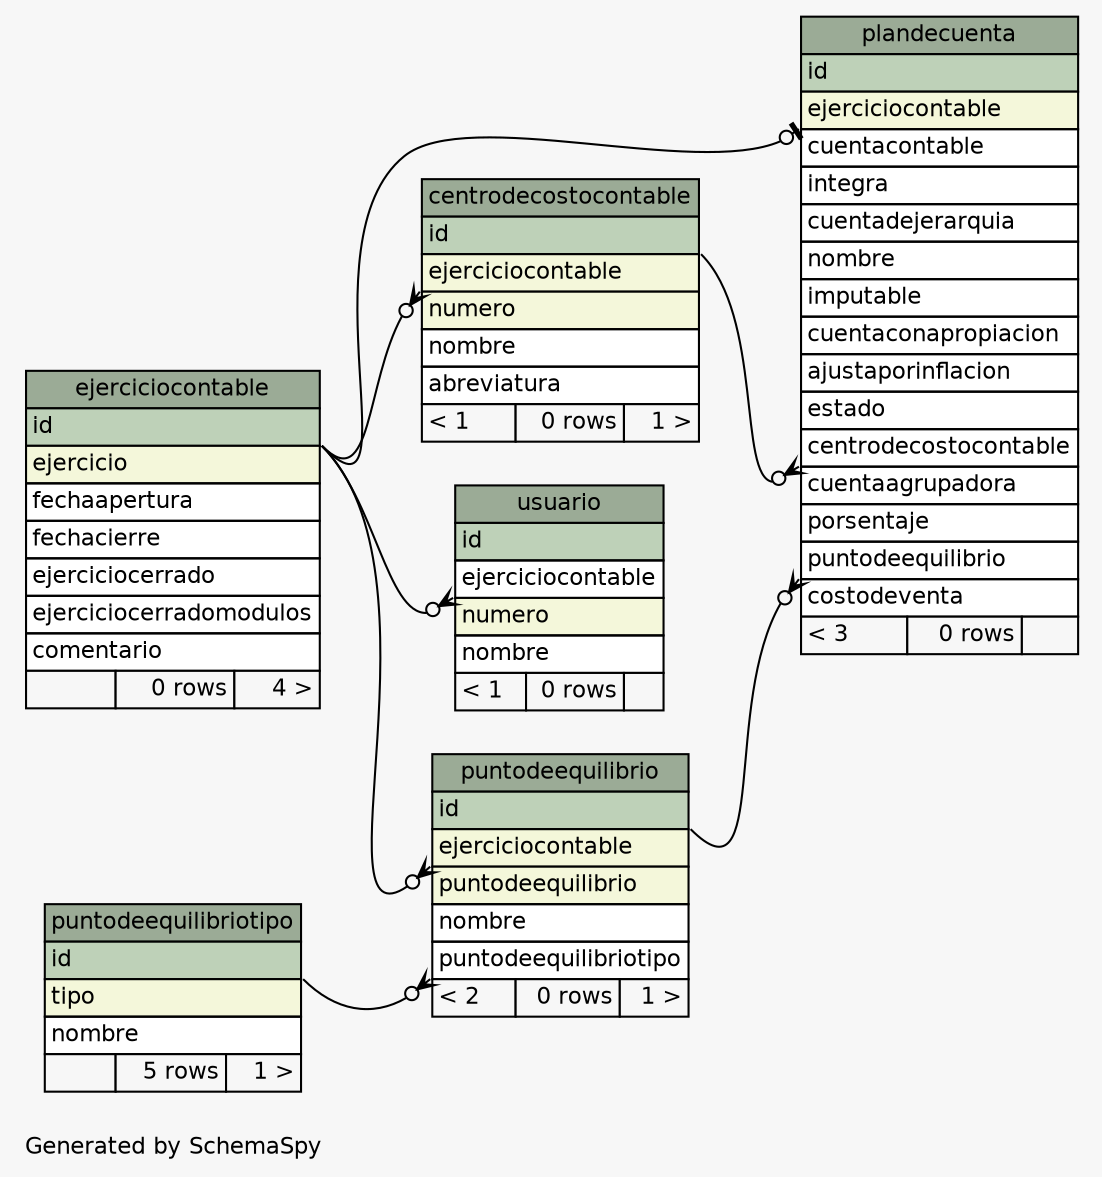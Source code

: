 // dot 2.2.1 on Windows 10 10.0
// SchemaSpy rev 590
digraph "largeRelationshipsDiagram" {
  graph [
    rankdir="RL"
    bgcolor="#f7f7f7"
    label="\nGenerated by SchemaSpy"
    labeljust="l"
    nodesep="0.18"
    ranksep="0.46"
    fontname="Helvetica"
    fontsize="11"
  ];
  node [
    fontname="Helvetica"
    fontsize="11"
    shape="plaintext"
  ];
  edge [
    arrowsize="0.8"
  ];
  "centrodecostocontable" [
    label=<
    <TABLE BORDER="0" CELLBORDER="1" CELLSPACING="0" BGCOLOR="#ffffff">
      <TR><TD COLSPAN="3" BGCOLOR="#9bab96" ALIGN="CENTER">centrodecostocontable</TD></TR>
      <TR><TD PORT="id" COLSPAN="3" BGCOLOR="#bed1b8" ALIGN="LEFT">id</TD></TR>
      <TR><TD PORT="ejerciciocontable" COLSPAN="3" BGCOLOR="#f4f7da" ALIGN="LEFT">ejerciciocontable</TD></TR>
      <TR><TD PORT="numero" COLSPAN="3" BGCOLOR="#f4f7da" ALIGN="LEFT">numero</TD></TR>
      <TR><TD PORT="nombre" COLSPAN="3" ALIGN="LEFT">nombre</TD></TR>
      <TR><TD PORT="abreviatura" COLSPAN="3" ALIGN="LEFT">abreviatura</TD></TR>
      <TR><TD ALIGN="LEFT" BGCOLOR="#f7f7f7">&lt; 1</TD><TD ALIGN="RIGHT" BGCOLOR="#f7f7f7">0 rows</TD><TD ALIGN="RIGHT" BGCOLOR="#f7f7f7">1 &gt;</TD></TR>
    </TABLE>>
    URL="tables/centrodecostocontable.html"
    tooltip="centrodecostocontable"
  ];
  "ejerciciocontable" [
    label=<
    <TABLE BORDER="0" CELLBORDER="1" CELLSPACING="0" BGCOLOR="#ffffff">
      <TR><TD COLSPAN="3" BGCOLOR="#9bab96" ALIGN="CENTER">ejerciciocontable</TD></TR>
      <TR><TD PORT="id" COLSPAN="3" BGCOLOR="#bed1b8" ALIGN="LEFT">id</TD></TR>
      <TR><TD PORT="ejercicio" COLSPAN="3" BGCOLOR="#f4f7da" ALIGN="LEFT">ejercicio</TD></TR>
      <TR><TD PORT="fechaapertura" COLSPAN="3" ALIGN="LEFT">fechaapertura</TD></TR>
      <TR><TD PORT="fechacierre" COLSPAN="3" ALIGN="LEFT">fechacierre</TD></TR>
      <TR><TD PORT="ejerciciocerrado" COLSPAN="3" ALIGN="LEFT">ejerciciocerrado</TD></TR>
      <TR><TD PORT="ejerciciocerradomodulos" COLSPAN="3" ALIGN="LEFT">ejerciciocerradomodulos</TD></TR>
      <TR><TD PORT="comentario" COLSPAN="3" ALIGN="LEFT">comentario</TD></TR>
      <TR><TD ALIGN="LEFT" BGCOLOR="#f7f7f7">  </TD><TD ALIGN="RIGHT" BGCOLOR="#f7f7f7">0 rows</TD><TD ALIGN="RIGHT" BGCOLOR="#f7f7f7">4 &gt;</TD></TR>
    </TABLE>>
    URL="tables/ejerciciocontable.html"
    tooltip="ejerciciocontable"
  ];
  "plandecuenta" [
    label=<
    <TABLE BORDER="0" CELLBORDER="1" CELLSPACING="0" BGCOLOR="#ffffff">
      <TR><TD COLSPAN="3" BGCOLOR="#9bab96" ALIGN="CENTER">plandecuenta</TD></TR>
      <TR><TD PORT="id" COLSPAN="3" BGCOLOR="#bed1b8" ALIGN="LEFT">id</TD></TR>
      <TR><TD PORT="ejerciciocontable" COLSPAN="3" BGCOLOR="#f4f7da" ALIGN="LEFT">ejerciciocontable</TD></TR>
      <TR><TD PORT="cuentacontable" COLSPAN="3" ALIGN="LEFT">cuentacontable</TD></TR>
      <TR><TD PORT="integra" COLSPAN="3" ALIGN="LEFT">integra</TD></TR>
      <TR><TD PORT="cuentadejerarquia" COLSPAN="3" ALIGN="LEFT">cuentadejerarquia</TD></TR>
      <TR><TD PORT="nombre" COLSPAN="3" ALIGN="LEFT">nombre</TD></TR>
      <TR><TD PORT="imputable" COLSPAN="3" ALIGN="LEFT">imputable</TD></TR>
      <TR><TD PORT="cuentaconapropiacion" COLSPAN="3" ALIGN="LEFT">cuentaconapropiacion</TD></TR>
      <TR><TD PORT="ajustaporinflacion" COLSPAN="3" ALIGN="LEFT">ajustaporinflacion</TD></TR>
      <TR><TD PORT="estado" COLSPAN="3" ALIGN="LEFT">estado</TD></TR>
      <TR><TD PORT="centrodecostocontable" COLSPAN="3" ALIGN="LEFT">centrodecostocontable</TD></TR>
      <TR><TD PORT="cuentaagrupadora" COLSPAN="3" ALIGN="LEFT">cuentaagrupadora</TD></TR>
      <TR><TD PORT="porsentaje" COLSPAN="3" ALIGN="LEFT">porsentaje</TD></TR>
      <TR><TD PORT="puntodeequilibrio" COLSPAN="3" ALIGN="LEFT">puntodeequilibrio</TD></TR>
      <TR><TD PORT="costodeventa" COLSPAN="3" ALIGN="LEFT">costodeventa</TD></TR>
      <TR><TD ALIGN="LEFT" BGCOLOR="#f7f7f7">&lt; 3</TD><TD ALIGN="RIGHT" BGCOLOR="#f7f7f7">0 rows</TD><TD ALIGN="RIGHT" BGCOLOR="#f7f7f7">  </TD></TR>
    </TABLE>>
    URL="tables/plandecuenta.html"
    tooltip="plandecuenta"
  ];
  "puntodeequilibrio" [
    label=<
    <TABLE BORDER="0" CELLBORDER="1" CELLSPACING="0" BGCOLOR="#ffffff">
      <TR><TD COLSPAN="3" BGCOLOR="#9bab96" ALIGN="CENTER">puntodeequilibrio</TD></TR>
      <TR><TD PORT="id" COLSPAN="3" BGCOLOR="#bed1b8" ALIGN="LEFT">id</TD></TR>
      <TR><TD PORT="ejerciciocontable" COLSPAN="3" BGCOLOR="#f4f7da" ALIGN="LEFT">ejerciciocontable</TD></TR>
      <TR><TD PORT="puntodeequilibrio" COLSPAN="3" BGCOLOR="#f4f7da" ALIGN="LEFT">puntodeequilibrio</TD></TR>
      <TR><TD PORT="nombre" COLSPAN="3" ALIGN="LEFT">nombre</TD></TR>
      <TR><TD PORT="puntodeequilibriotipo" COLSPAN="3" ALIGN="LEFT">puntodeequilibriotipo</TD></TR>
      <TR><TD ALIGN="LEFT" BGCOLOR="#f7f7f7">&lt; 2</TD><TD ALIGN="RIGHT" BGCOLOR="#f7f7f7">0 rows</TD><TD ALIGN="RIGHT" BGCOLOR="#f7f7f7">1 &gt;</TD></TR>
    </TABLE>>
    URL="tables/puntodeequilibrio.html"
    tooltip="puntodeequilibrio"
  ];
  "puntodeequilibriotipo" [
    label=<
    <TABLE BORDER="0" CELLBORDER="1" CELLSPACING="0" BGCOLOR="#ffffff">
      <TR><TD COLSPAN="3" BGCOLOR="#9bab96" ALIGN="CENTER">puntodeequilibriotipo</TD></TR>
      <TR><TD PORT="id" COLSPAN="3" BGCOLOR="#bed1b8" ALIGN="LEFT">id</TD></TR>
      <TR><TD PORT="tipo" COLSPAN="3" BGCOLOR="#f4f7da" ALIGN="LEFT">tipo</TD></TR>
      <TR><TD PORT="nombre" COLSPAN="3" ALIGN="LEFT">nombre</TD></TR>
      <TR><TD ALIGN="LEFT" BGCOLOR="#f7f7f7">  </TD><TD ALIGN="RIGHT" BGCOLOR="#f7f7f7">5 rows</TD><TD ALIGN="RIGHT" BGCOLOR="#f7f7f7">1 &gt;</TD></TR>
    </TABLE>>
    URL="tables/puntodeequilibriotipo.html"
    tooltip="puntodeequilibriotipo"
  ];
  "usuario" [
    label=<
    <TABLE BORDER="0" CELLBORDER="1" CELLSPACING="0" BGCOLOR="#ffffff">
      <TR><TD COLSPAN="3" BGCOLOR="#9bab96" ALIGN="CENTER">usuario</TD></TR>
      <TR><TD PORT="id" COLSPAN="3" BGCOLOR="#bed1b8" ALIGN="LEFT">id</TD></TR>
      <TR><TD PORT="ejerciciocontable" COLSPAN="3" ALIGN="LEFT">ejerciciocontable</TD></TR>
      <TR><TD PORT="numero" COLSPAN="3" BGCOLOR="#f4f7da" ALIGN="LEFT">numero</TD></TR>
      <TR><TD PORT="nombre" COLSPAN="3" ALIGN="LEFT">nombre</TD></TR>
      <TR><TD ALIGN="LEFT" BGCOLOR="#f7f7f7">&lt; 1</TD><TD ALIGN="RIGHT" BGCOLOR="#f7f7f7">0 rows</TD><TD ALIGN="RIGHT" BGCOLOR="#f7f7f7">  </TD></TR>
    </TABLE>>
    URL="tables/usuario.html"
    tooltip="usuario"
  ];
  "centrodecostocontable":"ejerciciocontable":sw -> "ejerciciocontable":"id":se [arrowhead=none dir=back arrowtail=crowodot];
  "plandecuenta":"centrodecostocontable":sw -> "centrodecostocontable":"id":se [arrowhead=none dir=back arrowtail=crowodot];
  "plandecuenta":"ejerciciocontable":sw -> "ejerciciocontable":"id":se [arrowhead=none dir=back arrowtail=teeodot];
  "plandecuenta":"puntodeequilibrio":sw -> "puntodeequilibrio":"id":se [arrowhead=none dir=back arrowtail=crowodot];
  "puntodeequilibrio":"ejerciciocontable":sw -> "ejerciciocontable":"id":se [arrowhead=none dir=back arrowtail=crowodot];
  "puntodeequilibrio":"puntodeequilibriotipo":sw -> "puntodeequilibriotipo":"id":se [arrowhead=none dir=back arrowtail=crowodot];
  "usuario":"ejerciciocontable":sw -> "ejerciciocontable":"id":se [arrowhead=none dir=back arrowtail=crowodot];
}

